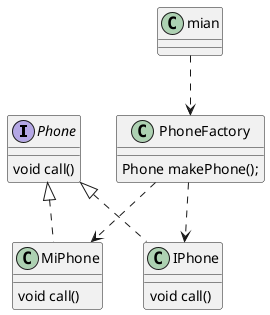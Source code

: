 @startuml
Interface Phone {
    void call()
}
class MiPhone implements Phone{
    void call()
}
class IPhone implements Phone{
    void call()
}

class PhoneFactory {
    Phone makePhone();
}
PhoneFactory ..> MiPhone
PhoneFactory ..> IPhone
mian ..> PhoneFactory

@enduml